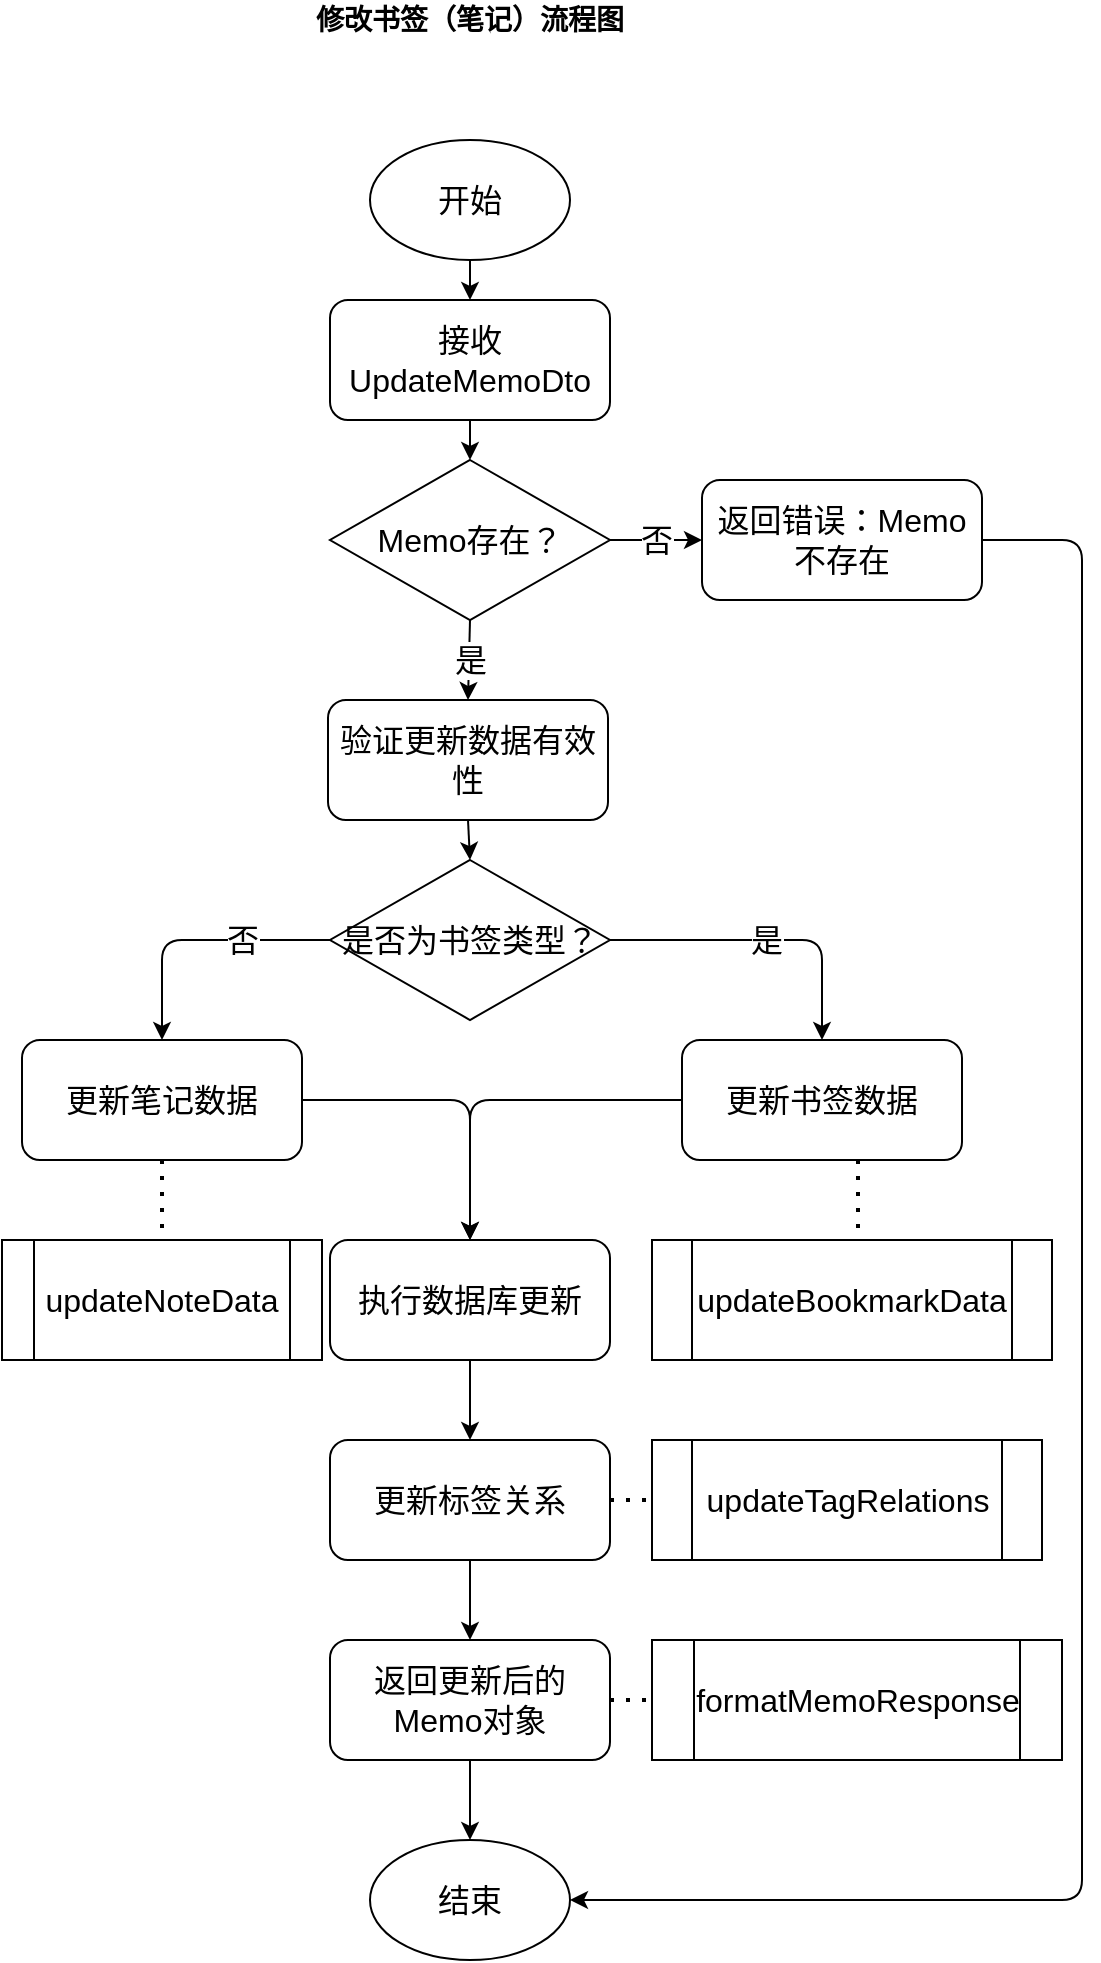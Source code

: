 <mxfile version="24.7.17">
  <diagram id="C5RBs43odoN-OGVZpm-9" name="Page-1">
    <mxGraphModel dx="829" dy="500" grid="1" gridSize="10" guides="1" tooltips="1" connect="1" arrows="1" fold="1" page="1" pageScale="1" pageWidth="827" pageHeight="1169" math="0" shadow="0">
      <root>
        <mxCell id="0" />
        <mxCell id="1" parent="0" />
        <mxCell id="start" value="开始" style="ellipse;whiteSpace=wrap;html=1;fontSize=16;" parent="1" vertex="1">
          <mxGeometry x="364" y="200" width="100" height="60" as="geometry" />
        </mxCell>
        <mxCell id="2" value="接收UpdateMemoDto" style="rounded=1;whiteSpace=wrap;html=1;fontSize=16;" parent="1" vertex="1">
          <mxGeometry x="344" y="280" width="140" height="60" as="geometry" />
        </mxCell>
        <mxCell id="4" value="Memo存在？" style="rhombus;whiteSpace=wrap;html=1;fontSize=16;" parent="1" vertex="1">
          <mxGeometry x="344" y="360" width="140" height="80" as="geometry" />
        </mxCell>
        <mxCell id="5" value="验证更新数据有效性" style="rounded=1;whiteSpace=wrap;html=1;fontSize=16;" parent="1" vertex="1">
          <mxGeometry x="343" y="480" width="140" height="60" as="geometry" />
        </mxCell>
        <mxCell id="6" value="返回错误：Memo不存在" style="rounded=1;whiteSpace=wrap;html=1;fontSize=16;" parent="1" vertex="1">
          <mxGeometry x="530" y="370" width="140" height="60" as="geometry" />
        </mxCell>
        <mxCell id="7" value="是否为书签类型？" style="rhombus;whiteSpace=wrap;html=1;fontSize=16;" parent="1" vertex="1">
          <mxGeometry x="344" y="560" width="140" height="80" as="geometry" />
        </mxCell>
        <mxCell id="8" value="更新书签数据" style="rounded=1;whiteSpace=wrap;html=1;fontSize=16;" parent="1" vertex="1">
          <mxGeometry x="520" y="650" width="140" height="60" as="geometry" />
        </mxCell>
        <mxCell id="9" value="更新笔记数据" style="rounded=1;whiteSpace=wrap;html=1;fontSize=16;" parent="1" vertex="1">
          <mxGeometry x="190" y="650" width="140" height="60" as="geometry" />
        </mxCell>
        <mxCell id="10" value="执行数据库更新" style="rounded=1;whiteSpace=wrap;html=1;fontSize=16;" parent="1" vertex="1">
          <mxGeometry x="344" y="750" width="140" height="60" as="geometry" />
        </mxCell>
        <mxCell id="11" value="更新标签关系" style="rounded=1;whiteSpace=wrap;html=1;fontSize=16;" parent="1" vertex="1">
          <mxGeometry x="344" y="850" width="140" height="60" as="geometry" />
        </mxCell>
        <mxCell id="12" value="返回更新后的Memo对象" style="rounded=1;whiteSpace=wrap;html=1;fontSize=16;" parent="1" vertex="1">
          <mxGeometry x="344" y="950" width="140" height="60" as="geometry" />
        </mxCell>
        <mxCell id="end" value="结束" style="ellipse;whiteSpace=wrap;html=1;fontSize=16;" parent="1" vertex="1">
          <mxGeometry x="364" y="1050" width="100" height="60" as="geometry" />
        </mxCell>
        <mxCell id="arrow1" value="" style="endArrow=classic;html=1;exitX=0.5;exitY=1;exitDx=0;exitDy=0;entryX=0.5;entryY=0;entryDx=0;entryDy=0;fontSize=16;" parent="1" source="start" target="2" edge="1">
          <mxGeometry width="50" height="50" relative="1" as="geometry">
            <mxPoint x="390" y="410" as="sourcePoint" />
            <mxPoint x="440" y="360" as="targetPoint" />
          </mxGeometry>
        </mxCell>
        <mxCell id="arrow2" value="" style="endArrow=classic;html=1;exitX=0.5;exitY=1;exitDx=0;exitDy=0;fontSize=16;" parent="1" source="2" target="4" edge="1">
          <mxGeometry width="50" height="50" relative="1" as="geometry">
            <mxPoint x="390" y="410" as="sourcePoint" />
            <mxPoint x="414" y="240" as="targetPoint" />
          </mxGeometry>
        </mxCell>
        <mxCell id="arrow4" value="是" style="endArrow=classic;html=1;exitX=0.5;exitY=1;exitDx=0;exitDy=0;entryX=0.5;entryY=0;entryDx=0;entryDy=0;fontSize=16;" parent="1" source="4" target="5" edge="1">
          <mxGeometry width="50" height="50" relative="1" as="geometry">
            <mxPoint x="390" y="410" as="sourcePoint" />
            <mxPoint x="440" y="360" as="targetPoint" />
          </mxGeometry>
        </mxCell>
        <mxCell id="arrow5" value="否" style="endArrow=classic;html=1;exitX=1;exitY=0.5;exitDx=0;exitDy=0;entryX=0;entryY=0.5;entryDx=0;entryDy=0;fontSize=16;" parent="1" source="4" target="6" edge="1">
          <mxGeometry width="50" height="50" relative="1" as="geometry">
            <mxPoint x="390" y="410" as="sourcePoint" />
            <mxPoint x="440" y="360" as="targetPoint" />
          </mxGeometry>
        </mxCell>
        <mxCell id="arrow6" value="" style="endArrow=classic;html=1;exitX=0.5;exitY=1;exitDx=0;exitDy=0;entryX=0.5;entryY=0;entryDx=0;entryDy=0;fontSize=16;" parent="1" source="5" target="7" edge="1">
          <mxGeometry width="50" height="50" relative="1" as="geometry">
            <mxPoint x="390" y="610" as="sourcePoint" />
            <mxPoint x="440" y="560" as="targetPoint" />
          </mxGeometry>
        </mxCell>
        <mxCell id="arrow7" value="是" style="endArrow=classic;html=1;exitX=1;exitY=0.5;exitDx=0;exitDy=0;entryX=0.5;entryY=0;entryDx=0;entryDy=0;fontSize=16;" parent="1" source="7" target="8" edge="1">
          <mxGeometry width="50" height="50" relative="1" as="geometry">
            <mxPoint x="390" y="610" as="sourcePoint" />
            <mxPoint x="440" y="560" as="targetPoint" />
            <Array as="points">
              <mxPoint x="590" y="600" />
            </Array>
          </mxGeometry>
        </mxCell>
        <mxCell id="arrow8" value="否" style="endArrow=classic;html=1;exitX=0;exitY=0.5;exitDx=0;exitDy=0;edgeStyle=orthogonalEdgeStyle;fontSize=16;" parent="1" source="7" target="9" edge="1">
          <mxGeometry x="-0.343" width="50" height="50" relative="1" as="geometry">
            <mxPoint x="390" y="610" as="sourcePoint" />
            <mxPoint x="440" y="560" as="targetPoint" />
            <mxPoint as="offset" />
          </mxGeometry>
        </mxCell>
        <mxCell id="arrow9" value="" style="endArrow=classic;html=1;edgeStyle=orthogonalEdgeStyle;fontSize=16;" parent="1" source="8" edge="1" target="10">
          <mxGeometry width="50" height="50" relative="1" as="geometry">
            <mxPoint x="390" y="600" as="sourcePoint" />
            <mxPoint x="590" y="730" as="targetPoint" />
          </mxGeometry>
        </mxCell>
        <mxCell id="arrow10" value="" style="endArrow=classic;html=1;edgeStyle=orthogonalEdgeStyle;fontSize=16;" parent="1" source="9" edge="1" target="10">
          <mxGeometry width="50" height="50" relative="1" as="geometry">
            <mxPoint x="390" y="600" as="sourcePoint" />
            <mxPoint x="230" y="730" as="targetPoint" />
            <Array as="points">
              <mxPoint x="414" y="680" />
            </Array>
          </mxGeometry>
        </mxCell>
        <mxCell id="arrow14" value="" style="endArrow=classic;html=1;exitX=0.5;exitY=1;exitDx=0;exitDy=0;entryX=0.5;entryY=0;entryDx=0;entryDy=0;fontSize=16;" parent="1" source="10" target="11" edge="1">
          <mxGeometry width="50" height="50" relative="1" as="geometry">
            <mxPoint x="390" y="800" as="sourcePoint" />
            <mxPoint x="440" y="750" as="targetPoint" />
          </mxGeometry>
        </mxCell>
        <mxCell id="arrow15" value="" style="endArrow=classic;html=1;exitX=0.5;exitY=1;exitDx=0;exitDy=0;entryX=0.5;entryY=0;entryDx=0;entryDy=0;fontSize=16;" parent="1" source="11" target="12" edge="1">
          <mxGeometry width="50" height="50" relative="1" as="geometry">
            <mxPoint x="390" y="800" as="sourcePoint" />
            <mxPoint x="440" y="750" as="targetPoint" />
          </mxGeometry>
        </mxCell>
        <mxCell id="arrow16" value="" style="endArrow=classic;html=1;exitX=0.5;exitY=1;exitDx=0;exitDy=0;entryX=0.5;entryY=0;entryDx=0;entryDy=0;fontSize=16;" parent="1" source="12" target="end" edge="1">
          <mxGeometry width="50" height="50" relative="1" as="geometry">
            <mxPoint x="390" y="800" as="sourcePoint" />
            <mxPoint x="440" y="750" as="targetPoint" />
          </mxGeometry>
        </mxCell>
        <mxCell id="arrow17" value="" style="endArrow=classic;html=1;edgeStyle=orthogonalEdgeStyle;fontSize=16;" parent="1" source="6" target="end" edge="1">
          <mxGeometry width="50" height="50" relative="1" as="geometry">
            <mxPoint x="390" y="810" as="sourcePoint" />
            <mxPoint x="440" y="760" as="targetPoint" />
            <Array as="points">
              <mxPoint x="720" y="400" />
              <mxPoint x="720" y="1080" />
            </Array>
          </mxGeometry>
        </mxCell>
        <mxCell id="20" value="updateBookmarkData" style="shape=process;whiteSpace=wrap;html=1;backgroundOutline=1;fontSize=16;" parent="1" vertex="1">
          <mxGeometry x="505" y="750" width="200" height="60" as="geometry" />
        </mxCell>
        <mxCell id="21" value="updateNoteData" style="shape=process;whiteSpace=wrap;html=1;backgroundOutline=1;fontSize=16;" parent="1" vertex="1">
          <mxGeometry x="180" y="750" width="160" height="60" as="geometry" />
        </mxCell>
        <mxCell id="22" value="updateTagRelations" style="shape=process;whiteSpace=wrap;html=1;backgroundOutline=1;fontSize=16;" parent="1" vertex="1">
          <mxGeometry x="505" y="850" width="195" height="60" as="geometry" />
        </mxCell>
        <mxCell id="23" value="formatMemoResponse" style="shape=process;whiteSpace=wrap;html=1;backgroundOutline=1;fontSize=16;" parent="1" vertex="1">
          <mxGeometry x="505" y="950" width="205" height="60" as="geometry" />
        </mxCell>
        <mxCell id="24" value="" style="endArrow=none;dashed=1;html=1;dashPattern=1 3;strokeWidth=2;fontSize=16;edgeStyle=orthogonalEdgeStyle;" parent="1" source="8" target="20" edge="1">
          <mxGeometry width="50" height="50" relative="1" as="geometry">
            <mxPoint x="390" y="800" as="sourcePoint" />
            <mxPoint x="440" y="750" as="targetPoint" />
            <Array as="points">
              <mxPoint x="608" y="730" />
              <mxPoint x="608" y="730" />
            </Array>
          </mxGeometry>
        </mxCell>
        <mxCell id="25" value="" style="endArrow=none;dashed=1;html=1;dashPattern=1 3;strokeWidth=2;fontSize=16;" parent="1" source="9" target="21" edge="1">
          <mxGeometry width="50" height="50" relative="1" as="geometry">
            <mxPoint x="390" y="800" as="sourcePoint" />
            <mxPoint x="440" y="750" as="targetPoint" />
          </mxGeometry>
        </mxCell>
        <mxCell id="26" value="" style="endArrow=none;dashed=1;html=1;dashPattern=1 3;strokeWidth=2;exitX=1;exitY=0.5;exitDx=0;exitDy=0;entryX=0;entryY=0.5;entryDx=0;entryDy=0;fontSize=16;" parent="1" source="11" target="22" edge="1">
          <mxGeometry width="50" height="50" relative="1" as="geometry">
            <mxPoint x="390" y="800" as="sourcePoint" />
            <mxPoint x="440" y="750" as="targetPoint" />
          </mxGeometry>
        </mxCell>
        <mxCell id="27" value="" style="endArrow=none;dashed=1;html=1;dashPattern=1 3;strokeWidth=2;exitX=1;exitY=0.5;exitDx=0;exitDy=0;entryX=0;entryY=0.5;entryDx=0;entryDy=0;fontSize=16;" parent="1" source="12" target="23" edge="1">
          <mxGeometry width="50" height="50" relative="1" as="geometry">
            <mxPoint x="390" y="800" as="sourcePoint" />
            <mxPoint x="440" y="750" as="targetPoint" />
          </mxGeometry>
        </mxCell>
        <mxCell id="28" value="&lt;font style=&quot;font-size: 14px&quot;&gt;&lt;b&gt;修改书签（笔记）流程图&lt;/b&gt;&lt;/font&gt;" style="text;html=1;align=center;verticalAlign=middle;whiteSpace=wrap;rounded=0;" parent="1" vertex="1">
          <mxGeometry x="264" y="130" width="300" height="20" as="geometry" />
        </mxCell>
      </root>
    </mxGraphModel>
  </diagram>
</mxfile>
